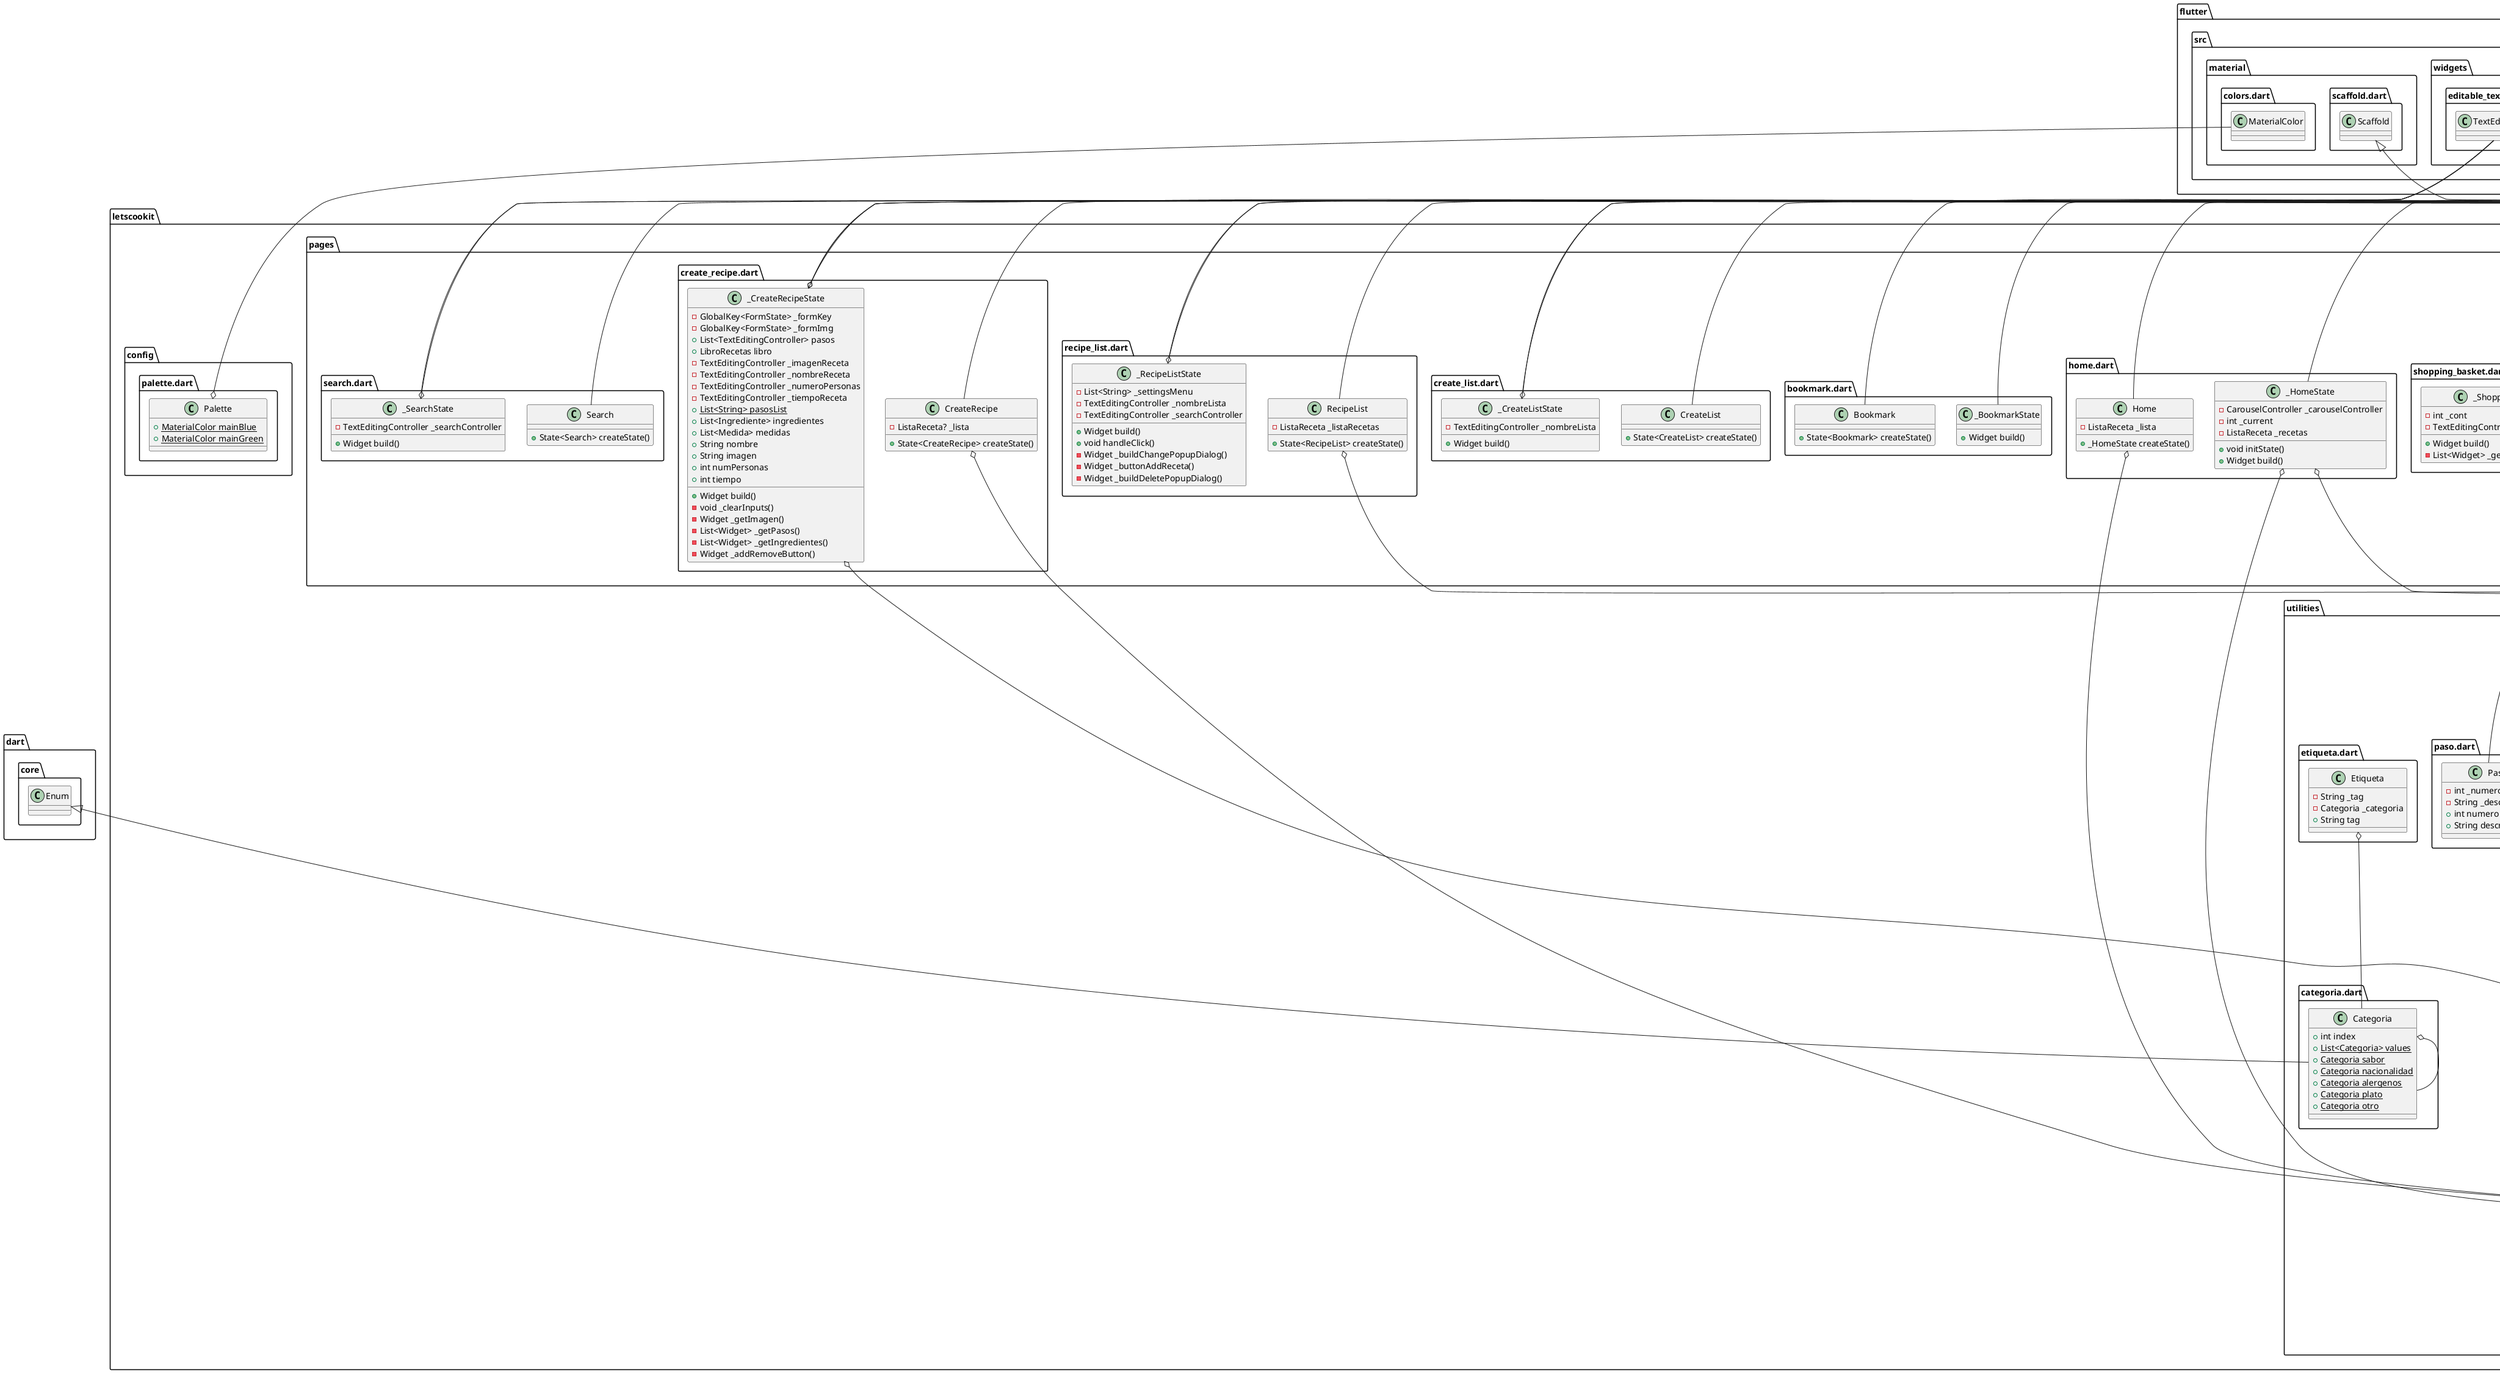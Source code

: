 @startuml diagrama
set namespaceSeparator ::

class "letscookit::config::palette.dart::Palette" {
  {static} +MaterialColor mainBlue
  {static} +MaterialColor mainGreen
}

"letscookit::config::palette.dart::Palette" o-- "flutter::src::material::colors.dart::MaterialColor"

class "letscookit::main.dart::MyApp" {
  +_MyAppState createState()
}

"flutter::src::widgets::framework.dart::StatefulWidget" <|-- "letscookit::main.dart::MyApp"

class "letscookit::main.dart::_MyAppState" {
  -int _paginaActual
  -List<Widget> _paginas
  -List<String> _titulos
  +Widget build()
}

"flutter::src::widgets::framework.dart::State" <|-- "letscookit::main.dart::_MyAppState"

abstract class "letscookit::utilities::lista.dart::Lista" {
  #List<dynamic> lista
  -String _nombre
  +String nombre
  +dynamic get()
  +int length()
  +void add()
  +void forEach()
  +void remove()
}

class "letscookit::utilities::receta.dart::Receta" {
  -String _nombre
  -int _numPersonas
  -int _duracion
  -String _imagen
  -bool _realizada
  -List<Paso> _pasos
  -Map<Ingrediente, Medida> _ingredientes
  -List<Etiqueta> _etiquetas
  -ListaIngredientes _listaIngredientes
  +String nombre
  +int numPersonas
  +bool realizada
  +int duracion
  +String imagen
  +int numPasos
  +int numIngredientes
  +Map<Ingrediente, Medida> ingredientes
  +Paso getPaso()
  +Etiqueta getEtiqueta()
  +void addIngrediente()
  +void addEtiqueta()
  +void crearPaso()
  +void crearIngrediente()
}

"letscookit::utilities::receta.dart::Receta" o-- "letscookit::utilities::lista_ingredientes.dart::ListaIngredientes"

class "letscookit::utilities::lista_receta.dart::ListaReceta" {
  +String nombre
  +int buscaReceta()
  +void add()
}

"letscookit::utilities::lista.dart::Lista" <|-- "letscookit::utilities::lista_receta.dart::ListaReceta"

class "letscookit::utilities::menu_diario.dart::MenuDiario" {
  -ListaReceta _desayuno
  -ListaReceta _comida
  -ListaReceta _cena
  +void addDesayuno()
  +void addComida()
  +void addCena()
  +void removeDesayuno()
  +void removeComida()
  +void removeCena()
}

"letscookit::utilities::menu_diario.dart::MenuDiario" o-- "letscookit::utilities::lista_receta.dart::ListaReceta"

class "letscookit::utilities::medida.dart::Medida" {
  -int _cantidad
  -String _unidad
  +int cantidad
  +String unidad
}

class "letscookit::utilities::lista_mis_recetas.dart::MisRecetas" {
  {static} -MisRecetas _instance
}

"letscookit::utilities::lista_mis_recetas.dart::MisRecetas" o-- "letscookit::utilities::lista_mis_recetas.dart::MisRecetas"
"letscookit::utilities::lista_receta.dart::ListaReceta" <|-- "letscookit::utilities::lista_mis_recetas.dart::MisRecetas"

class "letscookit::utilities::categoria.dart::Categoria" {
  +int index
  {static} +List<Categoria> values
  {static} +Categoria sabor
  {static} +Categoria nacionalidad
  {static} +Categoria alergenos
  {static} +Categoria plato
  {static} +Categoria otro
}

"letscookit::utilities::categoria.dart::Categoria" o-- "letscookit::utilities::categoria.dart::Categoria"
"dart::core::Enum" <|-- "letscookit::utilities::categoria.dart::Categoria"

class "letscookit::utilities::generar_recetas.dart::GenerarRecetas" {
  +void crear()
}

class "letscookit::utilities::ingrediente.dart::Ingrediente" {
  -String _nombre
  +String nombre
}

class "letscookit::utilities::lista_compra.dart::ListaCompra" {
  -Map<Ingrediente, bool> _lista
  {static} -ListaCompra _instance
  +Map<Ingrediente, bool> lista
  +void add()
  +Ingrediente get()
  +bool getCheck()
  +void setCheck()
  +int length()
  +void borrarComprados()
  +bool hayComprados()
}

"letscookit::utilities::lista_compra.dart::ListaCompra" o-- "letscookit::utilities::lista_compra.dart::ListaCompra"

class "letscookit::utilities::lista_ingredientes.dart::ListaIngredientes" {
  {static} -ListaIngredientes _instance
  +int buscaIngrediente()
  +bool existeIngrediente()
}

"letscookit::utilities::lista_ingredientes.dart::ListaIngredientes" o-- "letscookit::utilities::lista_ingredientes.dart::ListaIngredientes"
"letscookit::utilities::lista.dart::Lista" <|-- "letscookit::utilities::lista_ingredientes.dart::ListaIngredientes"

class "letscookit::utilities::paso.dart::Paso" {
  -int _numero
  -String _descripcion
  +int numero
  +String descripcion
}

class "letscookit::utilities::libro_recetas.dart::LibroRecetas" {
  {static} -LibroRecetas _instance
  +ListaReceta misRecetas
  +void crearLista()
  +void eliminarLista()
  +void inicializarLibro()
  +void crearNuevaReceta()
  +bool nombreValido()
}

"letscookit::utilities::libro_recetas.dart::LibroRecetas" o-- "letscookit::utilities::libro_recetas.dart::LibroRecetas"
"letscookit::utilities::libro_recetas.dart::LibroRecetas" o-- "letscookit::utilities::lista_receta.dart::ListaReceta"
"letscookit::utilities::lista.dart::Lista" <|-- "letscookit::utilities::libro_recetas.dart::LibroRecetas"

class "letscookit::utilities::etiqueta.dart::Etiqueta" {
  -String _tag
  -Categoria _categoria
  +String tag
}

"letscookit::utilities::etiqueta.dart::Etiqueta" o-- "letscookit::utilities::categoria.dart::Categoria"

class "letscookit::pages::recipe_view.dart::RecipeView" {
  -Receta _receta
  +State<RecipeView> createState()
}

"letscookit::pages::recipe_view.dart::RecipeView" o-- "letscookit::utilities::receta.dart::Receta"
"flutter::src::widgets::framework.dart::StatefulWidget" <|-- "letscookit::pages::recipe_view.dart::RecipeView"

class "letscookit::pages::recipe_view.dart::_RecipeViewState" {
  -CarouselController _carouselController
  -int _current
  -Receta _receta
  +Widget build()
  +List<PasoView> getPasos()
  +List<IngredienteView> getIngredientes()
}

"letscookit::pages::recipe_view.dart::_RecipeViewState" o-- "carousel_slider::carousel_controller.dart::CarouselController"
"letscookit::pages::recipe_view.dart::_RecipeViewState" o-- "letscookit::utilities::receta.dart::Receta"
"flutter::src::widgets::framework.dart::State" <|-- "letscookit::pages::recipe_view.dart::_RecipeViewState"

class "letscookit::pages::shopping_basket.dart::ShoppingBasket" {
  +State<ShoppingBasket> createState()
}

"flutter::src::widgets::framework.dart::StatefulWidget" <|-- "letscookit::pages::shopping_basket.dart::ShoppingBasket"

class "letscookit::pages::shopping_basket.dart::_ShoppingBasketState" {
  -int _cont
  -TextEditingController _searchController
  +Widget build()
  -List<Widget> _getIngredientes()
}

"letscookit::pages::shopping_basket.dart::_ShoppingBasketState" o-- "flutter::src::widgets::editable_text.dart::TextEditingController"
"flutter::src::widgets::framework.dart::State" <|-- "letscookit::pages::shopping_basket.dart::_ShoppingBasketState"

class "letscookit::pages::home.dart::Home" {
  -ListaReceta _lista
  +_HomeState createState()
}

"letscookit::pages::home.dart::Home" o-- "letscookit::utilities::lista_receta.dart::ListaReceta"
"flutter::src::widgets::framework.dart::StatefulWidget" <|-- "letscookit::pages::home.dart::Home"

class "letscookit::pages::home.dart::_HomeState" {
  -CarouselController _carouselController
  -int _current
  -ListaReceta _recetas
  +void initState()
  +Widget build()
}

"letscookit::pages::home.dart::_HomeState" o-- "carousel_slider::carousel_controller.dart::CarouselController"
"letscookit::pages::home.dart::_HomeState" o-- "letscookit::utilities::lista_receta.dart::ListaReceta"
"flutter::src::widgets::framework.dart::State" <|-- "letscookit::pages::home.dart::_HomeState"

class "letscookit::pages::bookmark.dart::Bookmark" {
  +State<Bookmark> createState()
}

"flutter::src::widgets::framework.dart::StatefulWidget" <|-- "letscookit::pages::bookmark.dart::Bookmark"

class "letscookit::pages::bookmark.dart::_BookmarkState" {
  +Widget build()
}

"flutter::src::widgets::framework.dart::State" <|-- "letscookit::pages::bookmark.dart::_BookmarkState"

class "letscookit::pages::create_list.dart::CreateList" {
  +State<CreateList> createState()
}

"flutter::src::widgets::framework.dart::StatefulWidget" <|-- "letscookit::pages::create_list.dart::CreateList"

class "letscookit::pages::create_list.dart::_CreateListState" {
  -TextEditingController _nombreLista
  +Widget build()
}

"letscookit::pages::create_list.dart::_CreateListState" o-- "flutter::src::widgets::editable_text.dart::TextEditingController"
"flutter::src::widgets::framework.dart::State" <|-- "letscookit::pages::create_list.dart::_CreateListState"

class "letscookit::pages::create_recipe.dart::CreateRecipe" {
  -ListaReceta? _lista
  +State<CreateRecipe> createState()
}

"letscookit::pages::create_recipe.dart::CreateRecipe" o-- "letscookit::utilities::lista_receta.dart::ListaReceta"
"flutter::src::widgets::framework.dart::StatefulWidget" <|-- "letscookit::pages::create_recipe.dart::CreateRecipe"

class "letscookit::pages::create_recipe.dart::_CreateRecipeState" {
  -GlobalKey<FormState> _formKey
  -GlobalKey<FormState> _formImg
  +List<TextEditingController> pasos
  +LibroRecetas libro
  -TextEditingController _imagenReceta
  -TextEditingController _nombreReceta
  -TextEditingController _numeroPersonas
  -TextEditingController _tiempoReceta
  {static} +List<String> pasosList
  +List<Ingrediente> ingredientes
  +List<Medida> medidas
  +String nombre
  +String imagen
  +int numPersonas
  +int tiempo
  +Widget build()
  -void _clearInputs()
  -Widget _getImagen()
  -List<Widget> _getPasos()
  -List<Widget> _getIngredientes()
  -Widget _addRemoveButton()
}

"letscookit::pages::create_recipe.dart::_CreateRecipeState" o-- "flutter::src::widgets::framework.dart::GlobalKey<FormState>"
"letscookit::pages::create_recipe.dart::_CreateRecipeState" o-- "letscookit::utilities::libro_recetas.dart::LibroRecetas"
"letscookit::pages::create_recipe.dart::_CreateRecipeState" o-- "flutter::src::widgets::editable_text.dart::TextEditingController"
"flutter::src::widgets::framework.dart::State" <|-- "letscookit::pages::create_recipe.dart::_CreateRecipeState"

class "letscookit::pages::recipe_list.dart::RecipeList" {
  -ListaReceta _listaRecetas
  +State<RecipeList> createState()
}

"letscookit::pages::recipe_list.dart::RecipeList" o-- "letscookit::utilities::lista_receta.dart::ListaReceta"
"flutter::src::widgets::framework.dart::StatefulWidget" <|-- "letscookit::pages::recipe_list.dart::RecipeList"

class "letscookit::pages::recipe_list.dart::_RecipeListState" {
  -List<String> _settingsMenu
  -TextEditingController _nombreLista
  -TextEditingController _searchController
  +Widget build()
  +void handleClick()
  -Widget _buildChangePopupDialog()
  -Widget _buttonAddReceta()
  -Widget _buildDeletePopupDialog()
}

"letscookit::pages::recipe_list.dart::_RecipeListState" o-- "flutter::src::widgets::editable_text.dart::TextEditingController"
"flutter::src::widgets::framework.dart::State" <|-- "letscookit::pages::recipe_list.dart::_RecipeListState"

class "letscookit::pages::search.dart::Search" {
  +State<Search> createState()
}

"flutter::src::widgets::framework.dart::StatefulWidget" <|-- "letscookit::pages::search.dart::Search"

class "letscookit::pages::search.dart::_SearchState" {
  -TextEditingController _searchController
  +Widget build()
}

"letscookit::pages::search.dart::_SearchState" o-- "flutter::src::widgets::editable_text.dart::TextEditingController"
"flutter::src::widgets::framework.dart::State" <|-- "letscookit::pages::search.dart::_SearchState"

class "letscookit::widgets::search_bar.dart::SearchBar" {
}

"searchfield::src::searchfield.dart::SearchField" <|-- "letscookit::widgets::search_bar.dart::SearchBar"

class "letscookit::widgets::ingrediente_view.dart::IngredienteView" {
  -Ingrediente _ingrediente
  -Medida _medida
  +_IngredienteViewState createState()
}

"letscookit::widgets::ingrediente_view.dart::IngredienteView" o-- "letscookit::utilities::ingrediente.dart::Ingrediente"
"letscookit::widgets::ingrediente_view.dart::IngredienteView" o-- "letscookit::utilities::medida.dart::Medida"
"flutter::src::widgets::framework.dart::StatefulWidget" <|-- "letscookit::widgets::ingrediente_view.dart::IngredienteView"

class "letscookit::widgets::ingrediente_view.dart::_IngredienteViewState" {
  +Widget build()
  -Text _getUnidad()
}

"flutter::src::widgets::framework.dart::State" <|-- "letscookit::widgets::ingrediente_view.dart::_IngredienteViewState"

class "letscookit::widgets::my_scaffold.dart::MyScaffold" {
  -Widget _pagina
  -String _titulo
  {static} +int current
}

"letscookit::widgets::my_scaffold.dart::MyScaffold" o-- "flutter::src::widgets::framework.dart::Widget"
"flutter::src::material::scaffold.dart::Scaffold" <|-- "letscookit::widgets::my_scaffold.dart::MyScaffold"

class "letscookit::widgets::ingrediente_input.dart::IngredienteInput" {
  -int _index
  -List<Ingrediente> _ingredientes
  -List<Medida> _medidas
  +State<IngredienteInput> createState()
}

"flutter::src::widgets::framework.dart::StatefulWidget" <|-- "letscookit::widgets::ingrediente_input.dart::IngredienteInput"

class "letscookit::widgets::ingrediente_input.dart::_IngredienteInputState" {
  -TextEditingController _cantidadIngrediente
  -TextEditingController _unidadIngrediente
  -TextEditingController _searchController
  -TextEditingController _ingredienteController
  -Ingrediente? _selecionado
  +Widget build()
}

"letscookit::widgets::ingrediente_input.dart::_IngredienteInputState" o-- "flutter::src::widgets::editable_text.dart::TextEditingController"
"letscookit::widgets::ingrediente_input.dart::_IngredienteInputState" o-- "letscookit::utilities::ingrediente.dart::Ingrediente"
"flutter::src::widgets::framework.dart::State" <|-- "letscookit::widgets::ingrediente_input.dart::_IngredienteInputState"

class "letscookit::widgets::paso_view.dart::PasoView" {
  +int index
  -Paso _paso
  +_PasoViewState createState()
}

"letscookit::widgets::paso_view.dart::PasoView" o-- "letscookit::utilities::paso.dart::Paso"
"flutter::src::widgets::framework.dart::StatefulWidget" <|-- "letscookit::widgets::paso_view.dart::PasoView"

class "letscookit::widgets::paso_view.dart::_PasoViewState" {
  +Widget build()
}

"flutter::src::widgets::framework.dart::State" <|-- "letscookit::widgets::paso_view.dart::_PasoViewState"

class "letscookit::widgets::recipe_image.dart::RecipeImage" {
  -String _imagen
  +_RecipeImageState createState()
}

"flutter::src::widgets::framework.dart::StatefulWidget" <|-- "letscookit::widgets::recipe_image.dart::RecipeImage"

class "letscookit::widgets::recipe_image.dart::_RecipeImageState" {
  +Widget build()
}

"flutter::src::widgets::framework.dart::State" <|-- "letscookit::widgets::recipe_image.dart::_RecipeImageState"

class "letscookit::widgets::pasos_text_fields.dart::PasosTextFields" {
  +int index
  +List<String> pasosList
  +_PasosTextFields createState()
}

"flutter::src::widgets::framework.dart::StatefulWidget" <|-- "letscookit::widgets::pasos_text_fields.dart::PasosTextFields"

class "letscookit::widgets::pasos_text_fields.dart::_PasosTextFields" {
  -TextEditingController _pasoController
  +void initState()
  +void dispose()
  +Widget build()
}

"letscookit::widgets::pasos_text_fields.dart::_PasosTextFields" o-- "flutter::src::widgets::editable_text.dart::TextEditingController"
"flutter::src::widgets::framework.dart::State" <|-- "letscookit::widgets::pasos_text_fields.dart::_PasosTextFields"

class "letscookit::widgets::ingrediente_comprar.dart::IngredienteComprar" {
  -Ingrediente _ingrediente
  +State<IngredienteComprar> createState()
}

"letscookit::widgets::ingrediente_comprar.dart::IngredienteComprar" o-- "letscookit::utilities::ingrediente.dart::Ingrediente"
"flutter::src::widgets::framework.dart::StatefulWidget" <|-- "letscookit::widgets::ingrediente_comprar.dart::IngredienteComprar"

class "letscookit::widgets::ingrediente_comprar.dart::_IngredienteComprarState" {
  +Widget build()
}

"flutter::src::widgets::framework.dart::State" <|-- "letscookit::widgets::ingrediente_comprar.dart::_IngredienteComprarState"


@enduml